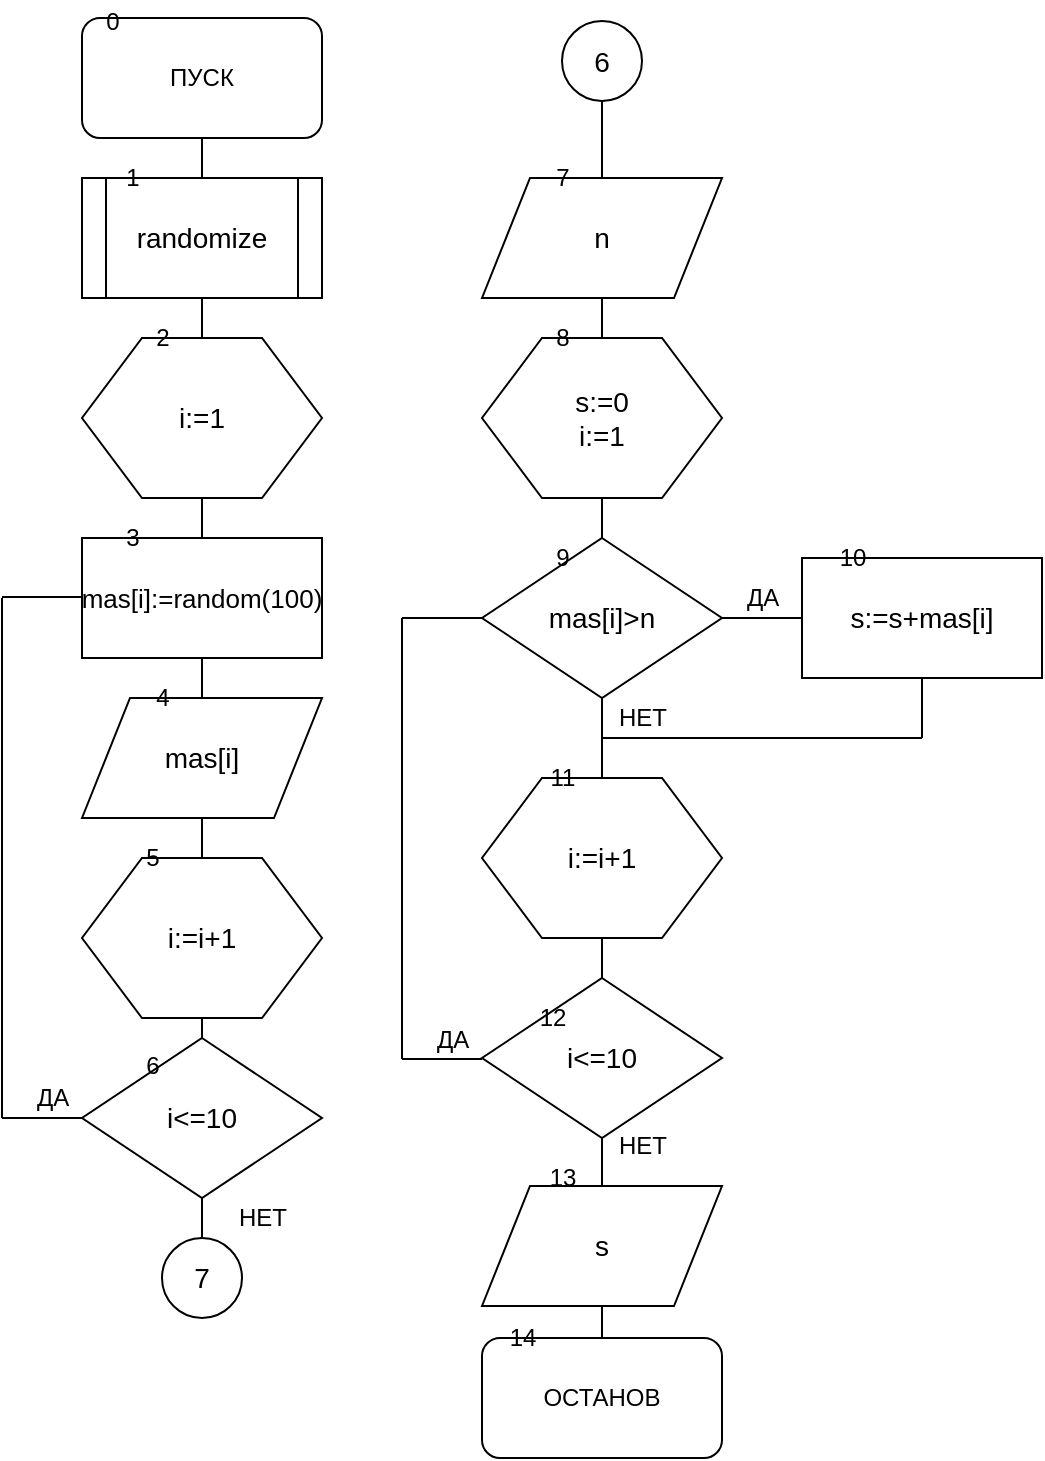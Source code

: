 <mxfile version="12.4.0" type="device" pages="1"><diagram id="1rm6cKfNg74ew5XyVTcT" name="Page-1"><mxGraphModel dx="1220" dy="723" grid="1" gridSize="10" guides="1" tooltips="1" connect="1" arrows="1" fold="1" page="1" pageScale="1" pageWidth="827" pageHeight="1169" math="0" shadow="0"><root><mxCell id="0"/><mxCell id="1" parent="0"/><mxCell id="-celPv6IQtJaxqVBPyPO-2" value="" style="endArrow=none;html=1;entryX=0.5;entryY=1;entryDx=0;entryDy=0;exitX=0.5;exitY=0;exitDx=0;exitDy=0;" edge="1" parent="1" source="L7QXCOOC3nl8mTSucGNG-3" target="-celPv6IQtJaxqVBPyPO-1"><mxGeometry width="50" height="50" relative="1" as="geometry"><mxPoint x="340" y="754" as="sourcePoint"/><mxPoint x="340" y="61.5" as="targetPoint"/></mxGeometry></mxCell><mxCell id="L7QXCOOC3nl8mTSucGNG-24" value="" style="endArrow=none;html=1;entryX=0.5;entryY=1;entryDx=0;entryDy=0;exitX=0.5;exitY=0;exitDx=0;exitDy=0;" parent="1" source="-celPv6IQtJaxqVBPyPO-1" target="L7QXCOOC3nl8mTSucGNG-23" edge="1"><mxGeometry width="50" height="50" relative="1" as="geometry"><mxPoint x="340" y="520" as="sourcePoint"/><mxPoint x="320" y="68.5" as="targetPoint"/></mxGeometry></mxCell><mxCell id="L7QXCOOC3nl8mTSucGNG-9" value="" style="endArrow=none;html=1;entryX=0.5;entryY=1;entryDx=0;entryDy=0;" parent="1" target="L7QXCOOC3nl8mTSucGNG-1" edge="1"><mxGeometry width="50" height="50" relative="1" as="geometry"><mxPoint x="140" y="630" as="sourcePoint"/><mxPoint x="280" y="120" as="targetPoint"/></mxGeometry></mxCell><mxCell id="L7QXCOOC3nl8mTSucGNG-1" value="ПУСК" style="rounded=1;whiteSpace=wrap;html=1;" parent="1" vertex="1"><mxGeometry x="80" y="20" width="120" height="60" as="geometry"/></mxCell><mxCell id="L7QXCOOC3nl8mTSucGNG-2" value="&lt;font style=&quot;font-size: 14px&quot;&gt;randomize&lt;/font&gt;" style="shape=process;whiteSpace=wrap;html=1;backgroundOutline=1;" parent="1" vertex="1"><mxGeometry x="80" y="100" width="120" height="60" as="geometry"/></mxCell><mxCell id="L7QXCOOC3nl8mTSucGNG-3" value="ОСТАНОВ" style="rounded=1;whiteSpace=wrap;html=1;" parent="1" vertex="1"><mxGeometry x="280" y="680" width="120" height="60" as="geometry"/></mxCell><mxCell id="L7QXCOOC3nl8mTSucGNG-4" value="&lt;font style=&quot;font-size: 14px&quot;&gt;i:=1&lt;/font&gt;" style="shape=hexagon;perimeter=hexagonPerimeter2;whiteSpace=wrap;html=1;" parent="1" vertex="1"><mxGeometry x="80" y="180" width="120" height="80" as="geometry"/></mxCell><mxCell id="L7QXCOOC3nl8mTSucGNG-5" value="&lt;font style=&quot;font-size: 13px&quot;&gt;mas[i]:=random(100)&lt;/font&gt;" style="rounded=0;whiteSpace=wrap;html=1;" parent="1" vertex="1"><mxGeometry x="80" y="280" width="120" height="60" as="geometry"/></mxCell><mxCell id="L7QXCOOC3nl8mTSucGNG-6" value="&lt;font style=&quot;font-size: 14px&quot;&gt;mas[i]&lt;/font&gt;" style="shape=parallelogram;perimeter=parallelogramPerimeter;whiteSpace=wrap;html=1;" parent="1" vertex="1"><mxGeometry x="80" y="360" width="120" height="60" as="geometry"/></mxCell><mxCell id="L7QXCOOC3nl8mTSucGNG-7" value="&lt;font style=&quot;font-size: 14px&quot;&gt;i:=i+1&lt;/font&gt;" style="shape=hexagon;perimeter=hexagonPerimeter2;whiteSpace=wrap;html=1;" parent="1" vertex="1"><mxGeometry x="80" y="440" width="120" height="80" as="geometry"/></mxCell><mxCell id="L7QXCOOC3nl8mTSucGNG-8" value="&lt;font style=&quot;font-size: 14px&quot;&gt;i&amp;lt;=10&lt;/font&gt;" style="rhombus;whiteSpace=wrap;html=1;" parent="1" vertex="1"><mxGeometry x="80" y="530" width="120" height="80" as="geometry"/></mxCell><mxCell id="L7QXCOOC3nl8mTSucGNG-16" value="" style="endArrow=none;html=1;" parent="1" edge="1"><mxGeometry width="50" height="50" relative="1" as="geometry"><mxPoint x="40" y="570" as="sourcePoint"/><mxPoint x="40" y="310" as="targetPoint"/></mxGeometry></mxCell><mxCell id="L7QXCOOC3nl8mTSucGNG-17" value="" style="endArrow=none;html=1;entryX=0;entryY=0.5;entryDx=0;entryDy=0;" parent="1" target="L7QXCOOC3nl8mTSucGNG-8" edge="1"><mxGeometry width="50" height="50" relative="1" as="geometry"><mxPoint x="40" y="570" as="sourcePoint"/><mxPoint x="70" y="590" as="targetPoint"/></mxGeometry></mxCell><mxCell id="L7QXCOOC3nl8mTSucGNG-18" value="" style="endArrow=none;html=1;entryX=0;entryY=0.5;entryDx=0;entryDy=0;" parent="1" edge="1"><mxGeometry width="50" height="50" relative="1" as="geometry"><mxPoint x="40" y="309.5" as="sourcePoint"/><mxPoint x="80" y="309.5" as="targetPoint"/></mxGeometry></mxCell><mxCell id="L7QXCOOC3nl8mTSucGNG-19" value="ДА" style="text;html=1;align=center;verticalAlign=middle;resizable=0;points=[];;autosize=1;" parent="1" vertex="1"><mxGeometry x="50" y="550" width="30" height="20" as="geometry"/></mxCell><mxCell id="L7QXCOOC3nl8mTSucGNG-20" value="НЕТ" style="text;html=1;align=center;verticalAlign=middle;resizable=0;points=[];;autosize=1;" parent="1" vertex="1"><mxGeometry x="150" y="610" width="40" height="20" as="geometry"/></mxCell><mxCell id="L7QXCOOC3nl8mTSucGNG-22" value="&lt;font style=&quot;font-size: 14px&quot;&gt;7&lt;/font&gt;" style="ellipse;whiteSpace=wrap;html=1;aspect=fixed;" parent="1" vertex="1"><mxGeometry x="120" y="630" width="40" height="40" as="geometry"/></mxCell><mxCell id="L7QXCOOC3nl8mTSucGNG-23" value="&lt;font style=&quot;font-size: 14px&quot;&gt;6&lt;/font&gt;" style="ellipse;whiteSpace=wrap;html=1;aspect=fixed;" parent="1" vertex="1"><mxGeometry x="320" y="21.5" width="40" height="40" as="geometry"/></mxCell><mxCell id="L7QXCOOC3nl8mTSucGNG-25" value="&lt;font style=&quot;font-size: 14px&quot;&gt;s:=0&lt;br&gt;i:=1&lt;/font&gt;" style="shape=hexagon;perimeter=hexagonPerimeter2;whiteSpace=wrap;html=1;" parent="1" vertex="1"><mxGeometry x="280" y="180" width="120" height="80" as="geometry"/></mxCell><mxCell id="L7QXCOOC3nl8mTSucGNG-26" value="&lt;font style=&quot;font-size: 14px&quot;&gt;mas[i]&amp;gt;n&lt;/font&gt;" style="rhombus;whiteSpace=wrap;html=1;" parent="1" vertex="1"><mxGeometry x="280" y="280" width="120" height="80" as="geometry"/></mxCell><mxCell id="L7QXCOOC3nl8mTSucGNG-27" value="" style="endArrow=none;html=1;entryX=1;entryY=0.5;entryDx=0;entryDy=0;" parent="1" target="L7QXCOOC3nl8mTSucGNG-26" edge="1"><mxGeometry width="50" height="50" relative="1" as="geometry"><mxPoint x="440" y="320" as="sourcePoint"/><mxPoint x="460" y="340" as="targetPoint"/></mxGeometry></mxCell><mxCell id="L7QXCOOC3nl8mTSucGNG-28" value="&lt;font style=&quot;font-size: 14px&quot;&gt;s:=s+mas[i]&lt;/font&gt;" style="rounded=0;whiteSpace=wrap;html=1;" parent="1" vertex="1"><mxGeometry x="440" y="290" width="120" height="60" as="geometry"/></mxCell><mxCell id="L7QXCOOC3nl8mTSucGNG-29" value="&lt;font style=&quot;font-size: 14px&quot;&gt;i:=i+1&lt;/font&gt;" style="shape=hexagon;perimeter=hexagonPerimeter2;whiteSpace=wrap;html=1;" parent="1" vertex="1"><mxGeometry x="280" y="400" width="120" height="80" as="geometry"/></mxCell><mxCell id="L7QXCOOC3nl8mTSucGNG-30" value="" style="endArrow=none;html=1;entryX=0.5;entryY=1;entryDx=0;entryDy=0;" parent="1" target="L7QXCOOC3nl8mTSucGNG-28" edge="1"><mxGeometry width="50" height="50" relative="1" as="geometry"><mxPoint x="500" y="380" as="sourcePoint"/><mxPoint x="480" y="370" as="targetPoint"/></mxGeometry></mxCell><mxCell id="L7QXCOOC3nl8mTSucGNG-31" value="" style="endArrow=none;html=1;" parent="1" edge="1"><mxGeometry width="50" height="50" relative="1" as="geometry"><mxPoint x="340" y="380" as="sourcePoint"/><mxPoint x="500" y="380" as="targetPoint"/></mxGeometry></mxCell><mxCell id="L7QXCOOC3nl8mTSucGNG-34" value="ДА" style="text;html=1;align=center;verticalAlign=middle;resizable=0;points=[];;autosize=1;" parent="1" vertex="1"><mxGeometry x="405" y="300" width="30" height="20" as="geometry"/></mxCell><mxCell id="L7QXCOOC3nl8mTSucGNG-35" value="НЕТ" style="text;html=1;align=center;verticalAlign=middle;resizable=0;points=[];;autosize=1;" parent="1" vertex="1"><mxGeometry x="340" y="360" width="40" height="20" as="geometry"/></mxCell><mxCell id="L7QXCOOC3nl8mTSucGNG-36" value="&lt;font style=&quot;font-size: 14px&quot;&gt;i&amp;lt;=10&lt;/font&gt;" style="rhombus;whiteSpace=wrap;html=1;" parent="1" vertex="1"><mxGeometry x="280" y="500" width="120" height="80" as="geometry"/></mxCell><mxCell id="L7QXCOOC3nl8mTSucGNG-37" value="" style="endArrow=none;html=1;" parent="1" edge="1"><mxGeometry width="50" height="50" relative="1" as="geometry"><mxPoint x="240" y="540.5" as="sourcePoint"/><mxPoint x="240" y="320" as="targetPoint"/></mxGeometry></mxCell><mxCell id="L7QXCOOC3nl8mTSucGNG-38" value="" style="endArrow=none;html=1;entryX=0;entryY=0.5;entryDx=0;entryDy=0;" parent="1" edge="1"><mxGeometry width="50" height="50" relative="1" as="geometry"><mxPoint x="240" y="540.5" as="sourcePoint"/><mxPoint x="280" y="540.5" as="targetPoint"/></mxGeometry></mxCell><mxCell id="L7QXCOOC3nl8mTSucGNG-39" value="" style="endArrow=none;html=1;entryX=0;entryY=0.5;entryDx=0;entryDy=0;" parent="1" edge="1"><mxGeometry width="50" height="50" relative="1" as="geometry"><mxPoint x="240" y="320" as="sourcePoint"/><mxPoint x="280" y="320" as="targetPoint"/></mxGeometry></mxCell><mxCell id="L7QXCOOC3nl8mTSucGNG-40" value="ДА" style="text;html=1;align=center;verticalAlign=middle;resizable=0;points=[];;autosize=1;" parent="1" vertex="1"><mxGeometry x="250" y="520.5" width="30" height="20" as="geometry"/></mxCell><mxCell id="L7QXCOOC3nl8mTSucGNG-41" value="&lt;font style=&quot;font-size: 14px&quot;&gt;s&lt;/font&gt;" style="shape=parallelogram;perimeter=parallelogramPerimeter;whiteSpace=wrap;html=1;" parent="1" vertex="1"><mxGeometry x="280" y="604" width="120" height="60" as="geometry"/></mxCell><mxCell id="L7QXCOOC3nl8mTSucGNG-42" value="0" style="text;html=1;align=center;verticalAlign=middle;resizable=0;points=[];;autosize=1;" parent="1" vertex="1"><mxGeometry x="85" y="11.5" width="20" height="20" as="geometry"/></mxCell><mxCell id="L7QXCOOC3nl8mTSucGNG-43" value="1" style="text;html=1;align=center;verticalAlign=middle;resizable=0;points=[];;autosize=1;" parent="1" vertex="1"><mxGeometry x="95" y="90" width="20" height="20" as="geometry"/></mxCell><mxCell id="L7QXCOOC3nl8mTSucGNG-44" value="2" style="text;html=1;align=center;verticalAlign=middle;resizable=0;points=[];;autosize=1;" parent="1" vertex="1"><mxGeometry x="110" y="170" width="20" height="20" as="geometry"/></mxCell><mxCell id="L7QXCOOC3nl8mTSucGNG-45" value="3" style="text;html=1;align=center;verticalAlign=middle;resizable=0;points=[];;autosize=1;" parent="1" vertex="1"><mxGeometry x="95" y="270" width="20" height="20" as="geometry"/></mxCell><mxCell id="L7QXCOOC3nl8mTSucGNG-46" value="4" style="text;html=1;align=center;verticalAlign=middle;resizable=0;points=[];;autosize=1;" parent="1" vertex="1"><mxGeometry x="110" y="350" width="20" height="20" as="geometry"/></mxCell><mxCell id="L7QXCOOC3nl8mTSucGNG-47" value="5" style="text;html=1;align=center;verticalAlign=middle;resizable=0;points=[];;autosize=1;" parent="1" vertex="1"><mxGeometry x="105" y="430" width="20" height="20" as="geometry"/></mxCell><mxCell id="L7QXCOOC3nl8mTSucGNG-48" value="6" style="text;html=1;align=center;verticalAlign=middle;resizable=0;points=[];;autosize=1;" parent="1" vertex="1"><mxGeometry x="105" y="534" width="20" height="20" as="geometry"/></mxCell><mxCell id="L7QXCOOC3nl8mTSucGNG-50" value="8" style="text;html=1;align=center;verticalAlign=middle;resizable=0;points=[];;autosize=1;" parent="1" vertex="1"><mxGeometry x="310" y="170" width="20" height="20" as="geometry"/></mxCell><mxCell id="L7QXCOOC3nl8mTSucGNG-51" value="9" style="text;html=1;align=center;verticalAlign=middle;resizable=0;points=[];;autosize=1;" parent="1" vertex="1"><mxGeometry x="310" y="280" width="20" height="20" as="geometry"/></mxCell><mxCell id="L7QXCOOC3nl8mTSucGNG-52" value="10" style="text;html=1;align=center;verticalAlign=middle;resizable=0;points=[];;autosize=1;" parent="1" vertex="1"><mxGeometry x="450" y="280" width="30" height="20" as="geometry"/></mxCell><mxCell id="L7QXCOOC3nl8mTSucGNG-53" value="11" style="text;html=1;align=center;verticalAlign=middle;resizable=0;points=[];;autosize=1;" parent="1" vertex="1"><mxGeometry x="305" y="390" width="30" height="20" as="geometry"/></mxCell><mxCell id="L7QXCOOC3nl8mTSucGNG-54" value="12" style="text;html=1;align=center;verticalAlign=middle;resizable=0;points=[];;autosize=1;" parent="1" vertex="1"><mxGeometry x="300" y="510" width="30" height="20" as="geometry"/></mxCell><mxCell id="L7QXCOOC3nl8mTSucGNG-55" value="13" style="text;html=1;align=center;verticalAlign=middle;resizable=0;points=[];;autosize=1;" parent="1" vertex="1"><mxGeometry x="305" y="590" width="30" height="20" as="geometry"/></mxCell><mxCell id="L7QXCOOC3nl8mTSucGNG-56" value="НЕТ" style="text;html=1;align=center;verticalAlign=middle;resizable=0;points=[];;autosize=1;" parent="1" vertex="1"><mxGeometry x="340" y="574" width="40" height="20" as="geometry"/></mxCell><mxCell id="-celPv6IQtJaxqVBPyPO-1" value="&lt;font style=&quot;font-size: 14px&quot;&gt;n&lt;/font&gt;" style="shape=parallelogram;perimeter=parallelogramPerimeter;whiteSpace=wrap;html=1;" vertex="1" parent="1"><mxGeometry x="280" y="100" width="120" height="60" as="geometry"/></mxCell><mxCell id="L7QXCOOC3nl8mTSucGNG-49" value="7" style="text;html=1;align=center;verticalAlign=middle;resizable=0;points=[];;autosize=1;" parent="1" vertex="1"><mxGeometry x="310" y="90" width="20" height="20" as="geometry"/></mxCell><mxCell id="-celPv6IQtJaxqVBPyPO-3" value="14" style="text;html=1;align=center;verticalAlign=middle;resizable=0;points=[];;autosize=1;" vertex="1" parent="1"><mxGeometry x="285" y="670" width="30" height="20" as="geometry"/></mxCell></root></mxGraphModel></diagram></mxfile>